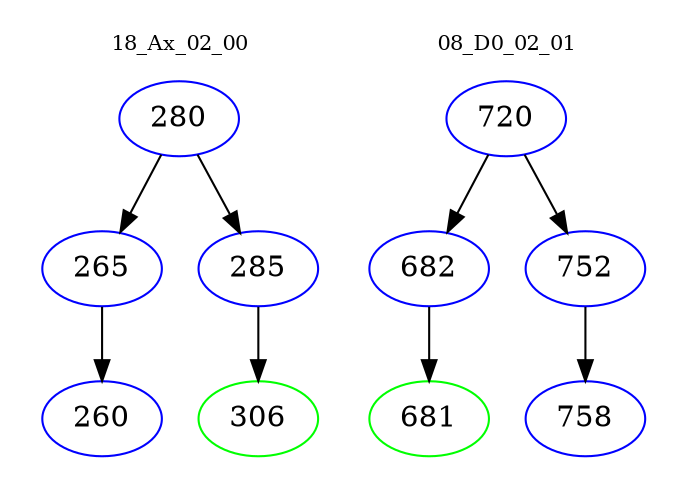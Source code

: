 digraph{
subgraph cluster_0 {
color = white
label = "18_Ax_02_00";
fontsize=10;
T0_280 [label="280", color="blue"]
T0_280 -> T0_265 [color="black"]
T0_265 [label="265", color="blue"]
T0_265 -> T0_260 [color="black"]
T0_260 [label="260", color="blue"]
T0_280 -> T0_285 [color="black"]
T0_285 [label="285", color="blue"]
T0_285 -> T0_306 [color="black"]
T0_306 [label="306", color="green"]
}
subgraph cluster_1 {
color = white
label = "08_D0_02_01";
fontsize=10;
T1_720 [label="720", color="blue"]
T1_720 -> T1_682 [color="black"]
T1_682 [label="682", color="blue"]
T1_682 -> T1_681 [color="black"]
T1_681 [label="681", color="green"]
T1_720 -> T1_752 [color="black"]
T1_752 [label="752", color="blue"]
T1_752 -> T1_758 [color="black"]
T1_758 [label="758", color="blue"]
}
}
